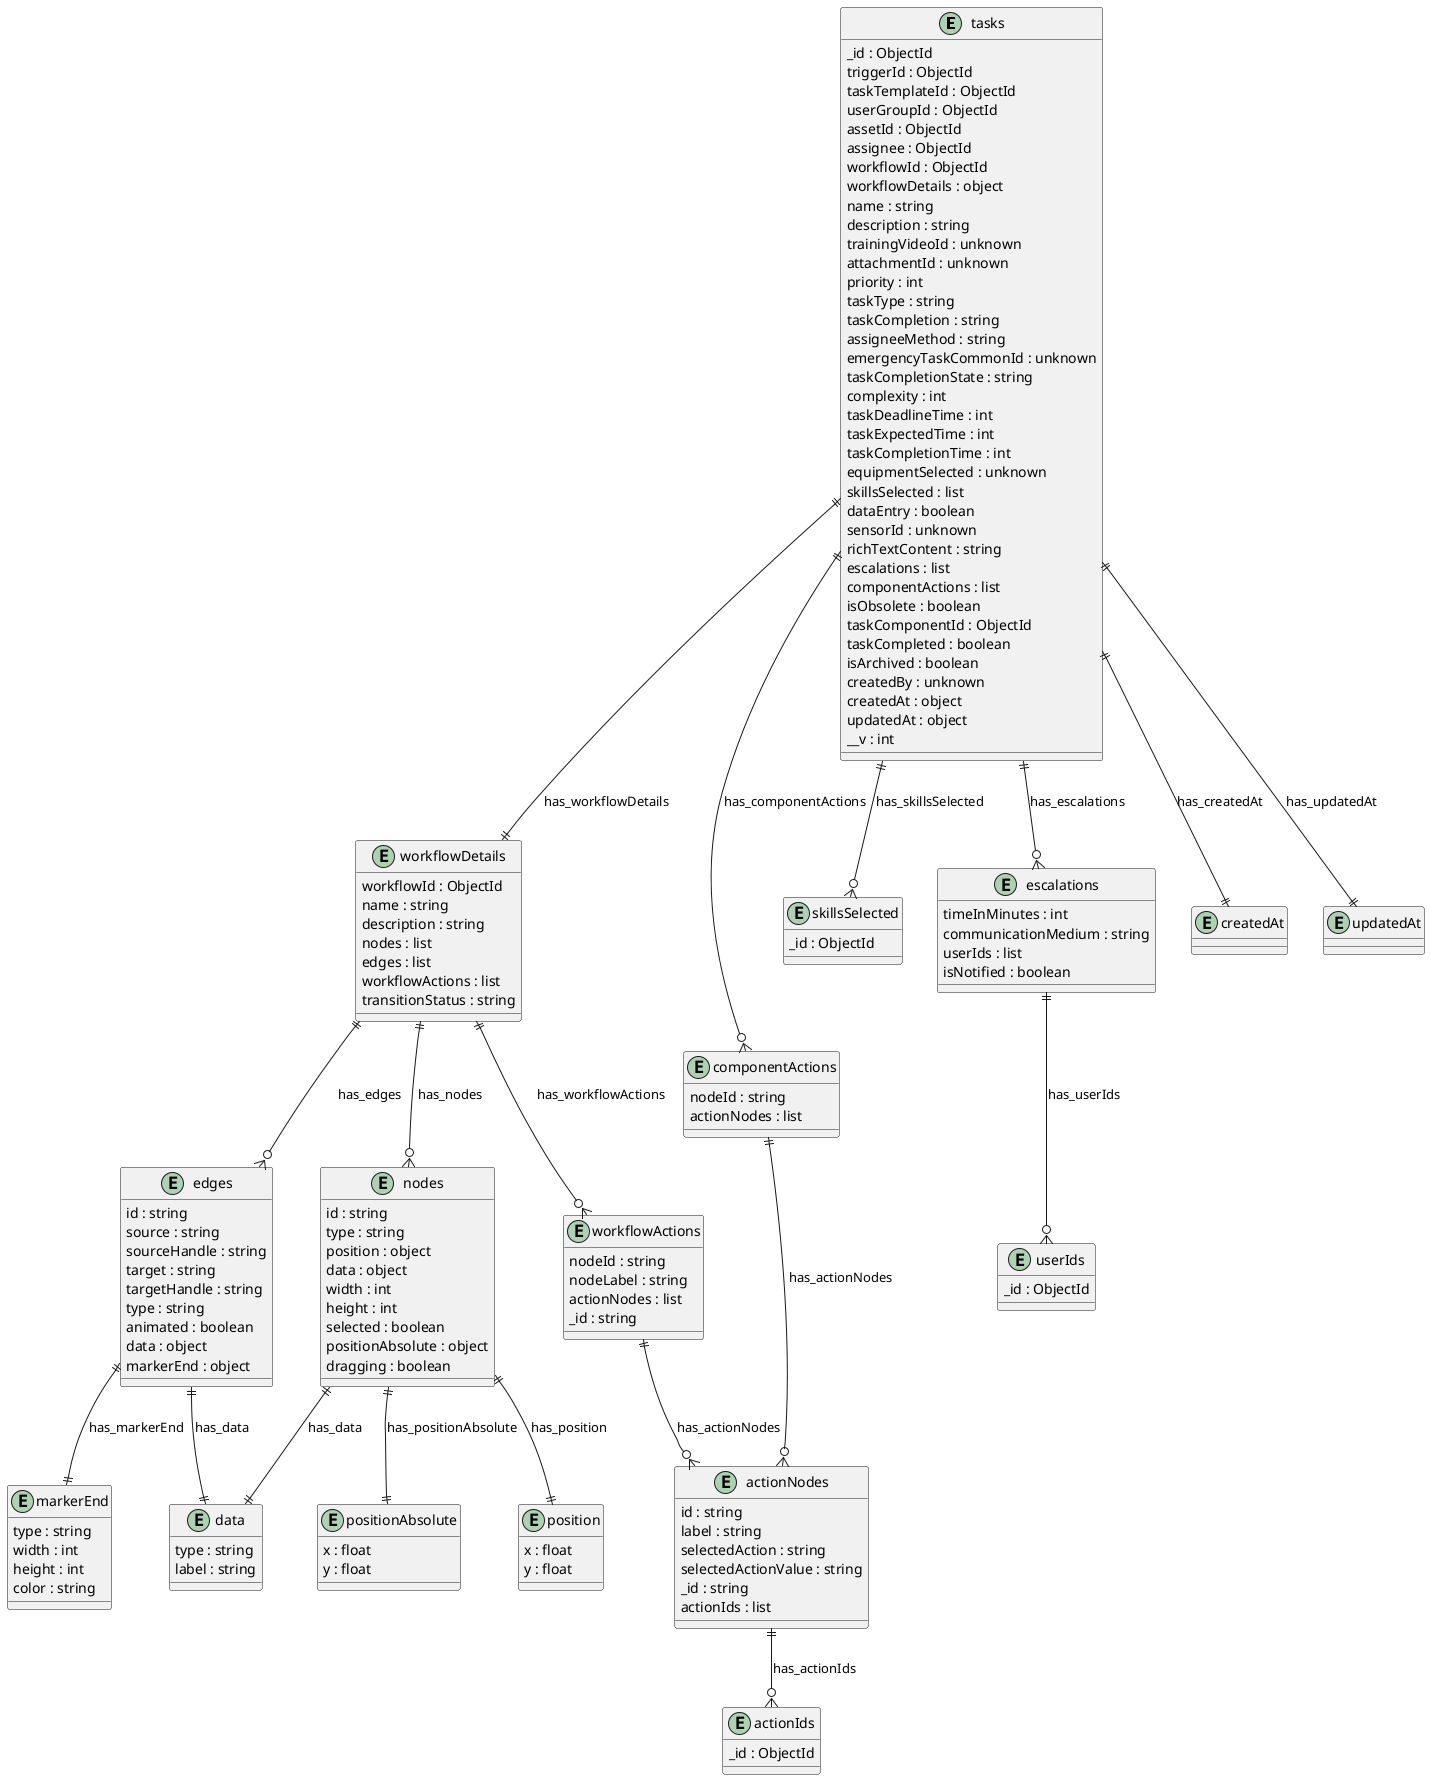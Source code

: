 @startuml tasks_Diagram

entity "tasks" as tasks {
  _id : ObjectId
  triggerId : ObjectId
  taskTemplateId : ObjectId
  userGroupId : ObjectId
  assetId : ObjectId
  assignee : ObjectId
  workflowId : ObjectId
  workflowDetails : object
  name : string
  description : string
  trainingVideoId : unknown
  attachmentId : unknown
  priority : int
  taskType : string
  taskCompletion : string
  assigneeMethod : string
  emergencyTaskCommonId : unknown
  taskCompletionState : string
  complexity : int
  taskDeadlineTime : int
  taskExpectedTime : int
  taskCompletionTime : int
  equipmentSelected : unknown
  skillsSelected : list
  dataEntry : boolean
  sensorId : unknown
  richTextContent : string
  escalations : list
  componentActions : list
  isObsolete : boolean
  taskComponentId : ObjectId
  taskCompleted : boolean
  isArchived : boolean
  createdBy : unknown
  createdAt : object
  updatedAt : object
  __v : int
}

entity "workflowDetails" as workflowDetails {
  workflowId : ObjectId
  name : string
  description : string
  nodes : list
  edges : list
  workflowActions : list
  transitionStatus : string
}

entity "nodes" as nodes {
  id : string
  type : string
  position : object
  data : object
  width : int
  height : int
  selected : boolean
  positionAbsolute : object
  dragging : boolean
}

entity "position" as position {
  x : float
  y : float
}

entity "data" as data {
  type : string
  label : string
}

entity "positionAbsolute" as positionAbsolute {
  x : float
  y : float
}

entity "edges" as edges {
  id : string
  source : string
  sourceHandle : string
  target : string
  targetHandle : string
  type : string
  animated : boolean
  data : object
  markerEnd : object
}

entity "markerEnd" as markerEnd {
  type : string
  width : int
  height : int
  color : string
}

entity "workflowActions" as workflowActions {
  nodeId : string
  nodeLabel : string
  actionNodes : list
  _id : string
}

entity "actionNodes" as actionNodes {
  id : string
  label : string
  selectedAction : string
  selectedActionValue : string
  _id : string
  actionIds : list
}

entity "skillsSelected" as skillsSelected {
  _id : ObjectId
}

entity "escalations" as escalations {
  timeInMinutes : int
  communicationMedium : string
  userIds : list
  isNotified : boolean
}

entity "userIds" as userIds {
  _id : ObjectId
}

entity "componentActions" as componentActions {
  nodeId : string
  actionNodes : list
}

entity "actionIds" as actionIds {
  _id : ObjectId
}

entity "createdAt" as createdAt {
}

entity "updatedAt" as updatedAt {
}

' // Relationships
tasks ||--|| workflowDetails : has_workflowDetails
workflowDetails ||--o{ nodes : has_nodes
nodes ||--|| position : has_position
nodes ||--|| data : has_data
nodes ||--|| positionAbsolute : has_positionAbsolute
workflowDetails ||--o{ edges : has_edges
edges ||--|| data : has_data
edges ||--|| markerEnd : has_markerEnd
workflowDetails ||--o{ workflowActions : has_workflowActions
workflowActions ||--o{ actionNodes : has_actionNodes
tasks ||--o{ skillsSelected : has_skillsSelected
tasks ||--o{ escalations : has_escalations
escalations ||--o{ userIds : has_userIds
tasks ||--o{ componentActions : has_componentActions
componentActions ||--o{ actionNodes : has_actionNodes
actionNodes ||--o{ actionIds : has_actionIds
tasks ||--|| createdAt : has_createdAt
tasks ||--|| updatedAt : has_updatedAt
@enduml